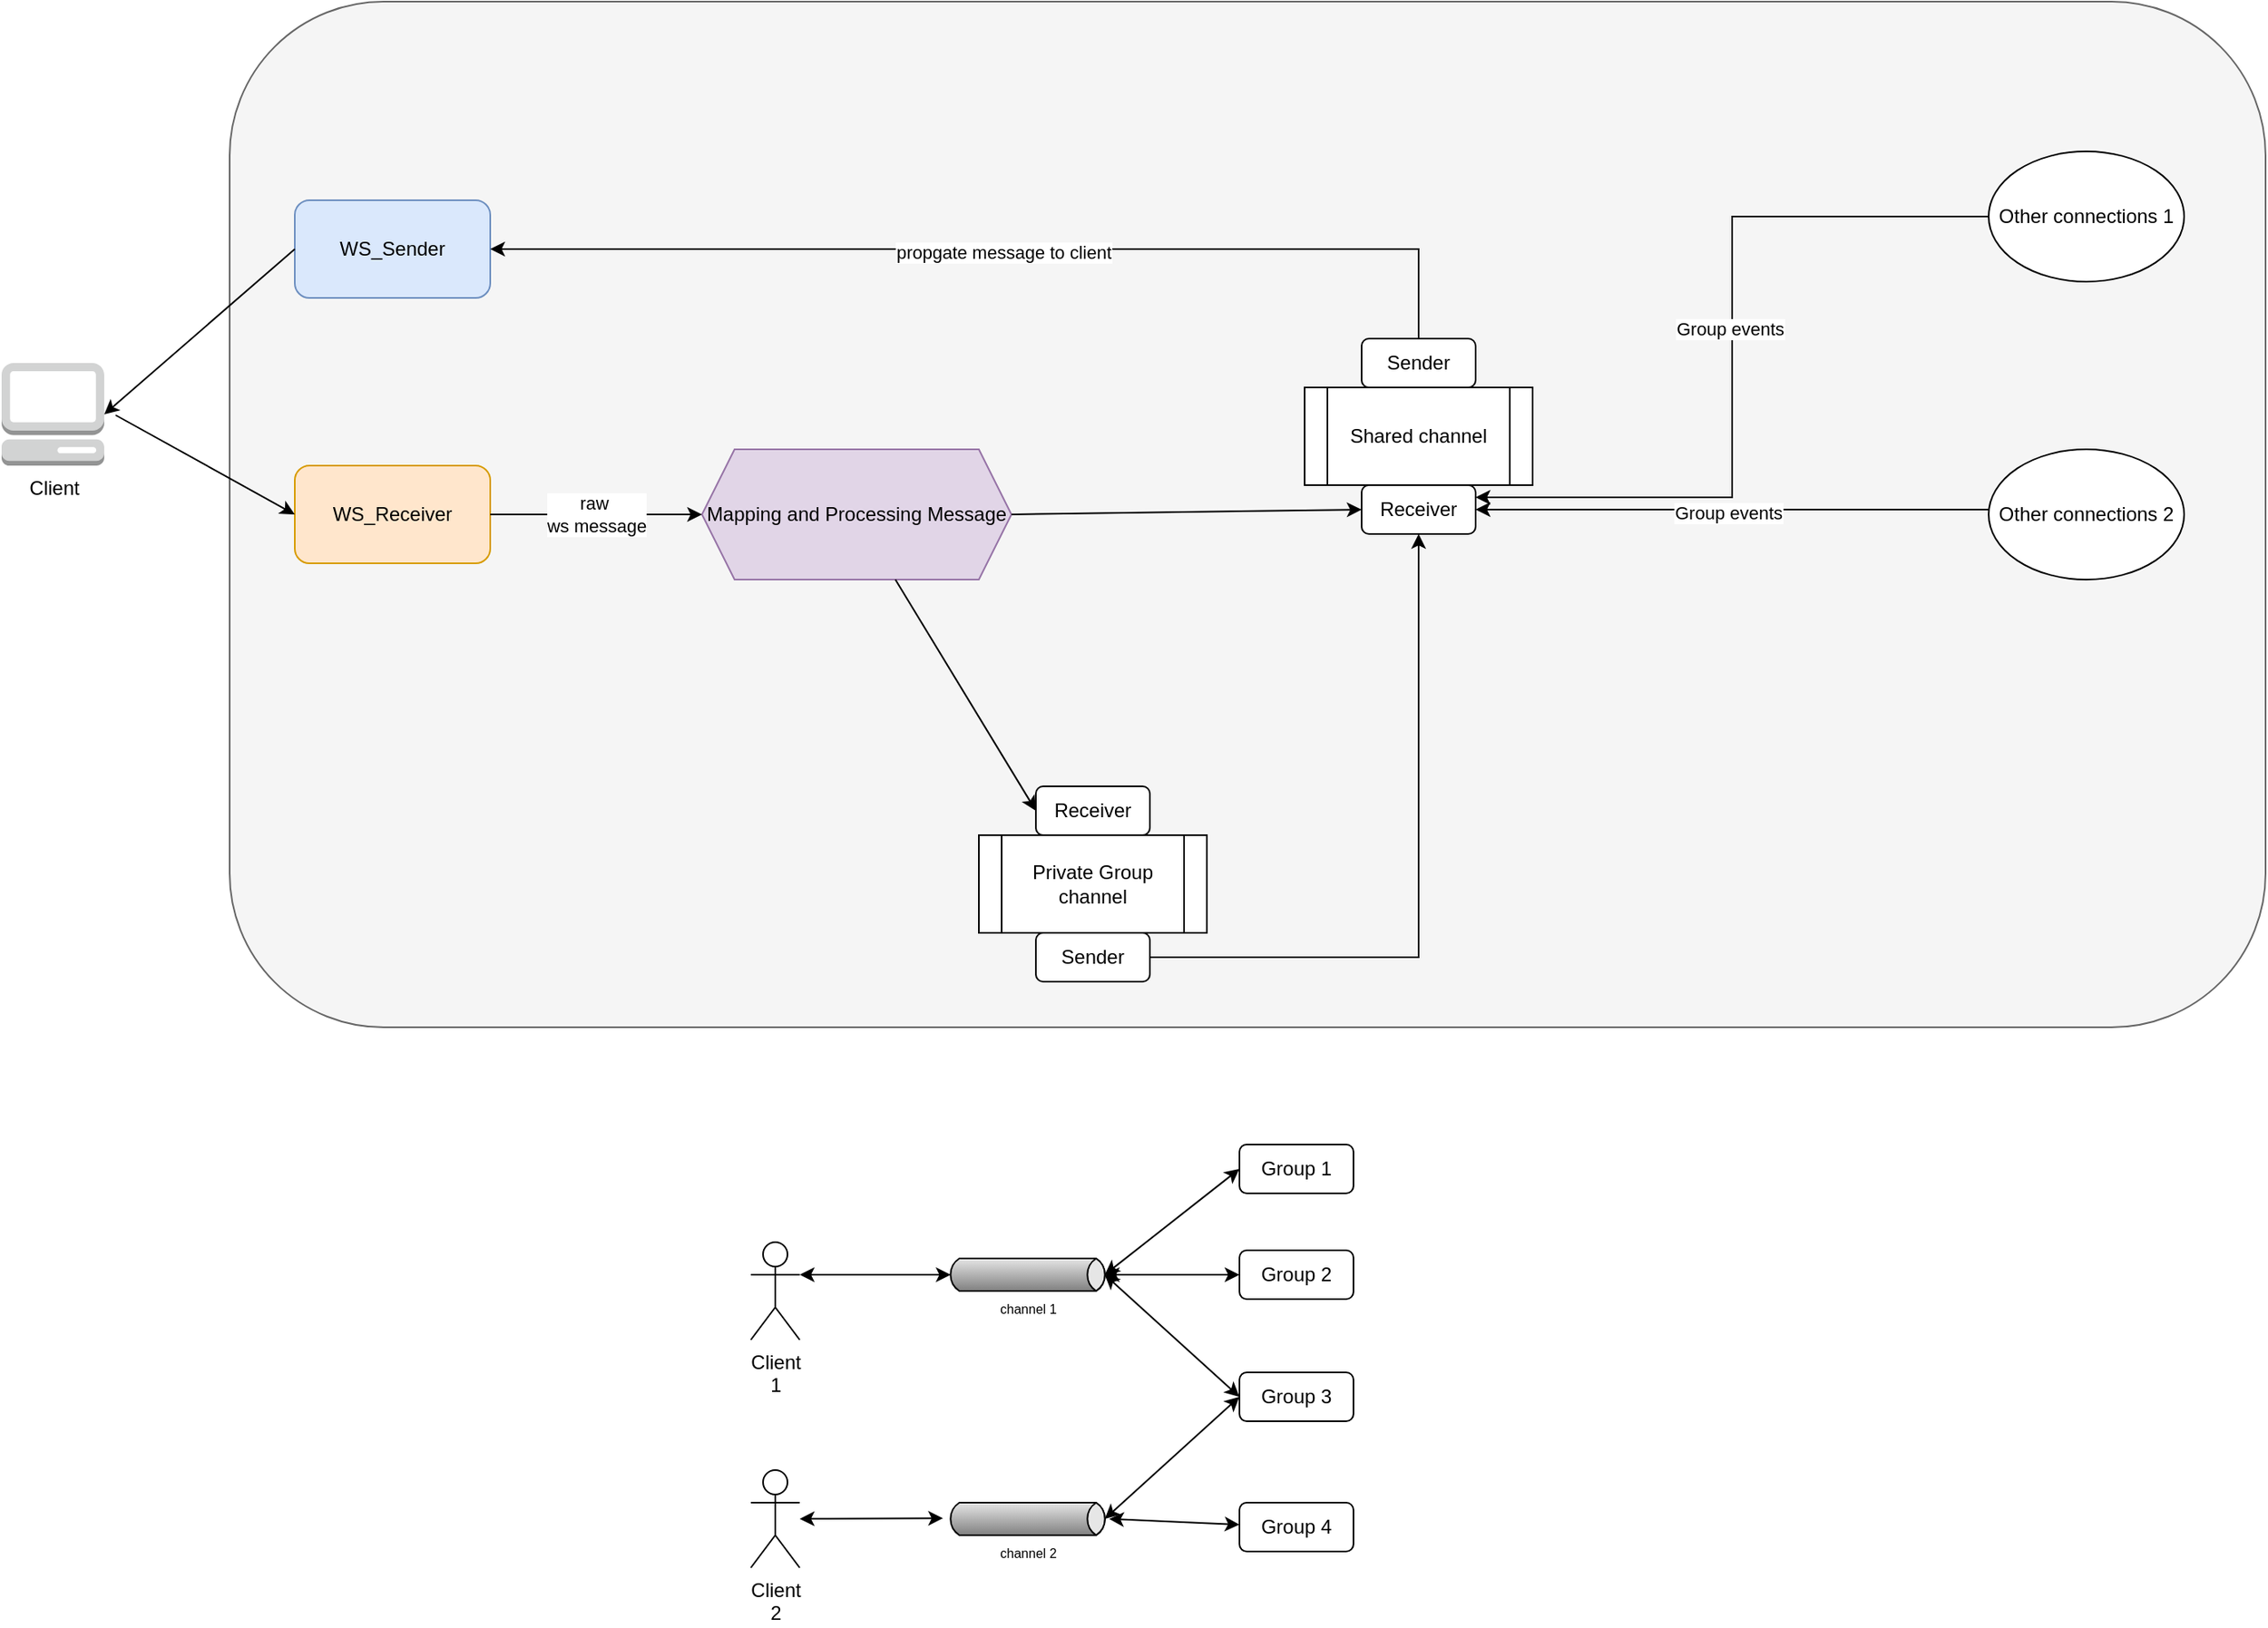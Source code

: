 <mxfile version="24.7.17" pages="2">
  <diagram name="Workflow" id="OCOAhcU6iWzB0mGFEBKq">
    <mxGraphModel dx="1925" dy="684" grid="1" gridSize="10" guides="1" tooltips="1" connect="1" arrows="1" fold="1" page="1" pageScale="1" pageWidth="850" pageHeight="1100" math="0" shadow="0">
      <root>
        <mxCell id="0" />
        <mxCell id="1" parent="0" />
        <mxCell id="kTiz112mWoVxhusgJVTT-13" value="" style="rounded=1;whiteSpace=wrap;html=1;fillColor=#f5f5f5;fontColor=#333333;strokeColor=#666666;" parent="1" vertex="1">
          <mxGeometry x="120" y="8" width="1250" height="630" as="geometry" />
        </mxCell>
        <mxCell id="HN3X1WJZcgesYLYohcyn-1" value="WS_Sender" style="rounded=1;whiteSpace=wrap;html=1;fillColor=#dae8fc;strokeColor=#6c8ebf;" parent="1" vertex="1">
          <mxGeometry x="160" y="130" width="120" height="60" as="geometry" />
        </mxCell>
        <mxCell id="HN3X1WJZcgesYLYohcyn-2" value="WS_Receiver" style="rounded=1;whiteSpace=wrap;html=1;fillColor=#ffe6cc;strokeColor=#d79b00;" parent="1" vertex="1">
          <mxGeometry x="160" y="293" width="120" height="60" as="geometry" />
        </mxCell>
        <mxCell id="HN3X1WJZcgesYLYohcyn-3" value="Client" style="outlineConnect=0;dashed=0;verticalLabelPosition=bottom;verticalAlign=top;align=center;html=1;shape=mxgraph.aws3.management_console;fillColor=#D2D3D3;gradientColor=none;" parent="1" vertex="1">
          <mxGeometry x="-20" y="230" width="63" height="63" as="geometry" />
        </mxCell>
        <mxCell id="HN3X1WJZcgesYLYohcyn-4" value="" style="endArrow=classic;html=1;rounded=0;entryX=0;entryY=0.5;entryDx=0;entryDy=0;" parent="1" target="HN3X1WJZcgesYLYohcyn-2" edge="1">
          <mxGeometry width="50" height="50" relative="1" as="geometry">
            <mxPoint x="50" y="262" as="sourcePoint" />
            <mxPoint x="160" y="170" as="targetPoint" />
          </mxGeometry>
        </mxCell>
        <mxCell id="HN3X1WJZcgesYLYohcyn-5" value="" style="endArrow=classic;html=1;rounded=0;exitX=0;exitY=0.5;exitDx=0;exitDy=0;entryX=1;entryY=0.5;entryDx=0;entryDy=0;entryPerimeter=0;" parent="1" source="HN3X1WJZcgesYLYohcyn-1" target="HN3X1WJZcgesYLYohcyn-3" edge="1">
          <mxGeometry width="50" height="50" relative="1" as="geometry">
            <mxPoint x="90" y="140" as="sourcePoint" />
            <mxPoint x="140" y="90" as="targetPoint" />
          </mxGeometry>
        </mxCell>
        <mxCell id="HN3X1WJZcgesYLYohcyn-7" value="Mapping and Processing Message" style="shape=hexagon;perimeter=hexagonPerimeter2;whiteSpace=wrap;html=1;fixedSize=1;fillColor=#e1d5e7;strokeColor=#9673a6;" parent="1" vertex="1">
          <mxGeometry x="410" y="283" width="190" height="80" as="geometry" />
        </mxCell>
        <mxCell id="HN3X1WJZcgesYLYohcyn-9" value="raw&amp;nbsp;&lt;div&gt;ws message&lt;/div&gt;" style="endArrow=classic;html=1;rounded=0;exitX=1;exitY=0.5;exitDx=0;exitDy=0;entryX=0;entryY=0.5;entryDx=0;entryDy=0;" parent="1" source="HN3X1WJZcgesYLYohcyn-2" target="HN3X1WJZcgesYLYohcyn-7" edge="1">
          <mxGeometry width="50" height="50" relative="1" as="geometry">
            <mxPoint x="380" y="490" as="sourcePoint" />
            <mxPoint x="430" y="440" as="targetPoint" />
          </mxGeometry>
        </mxCell>
        <mxCell id="HN3X1WJZcgesYLYohcyn-19" value="" style="endArrow=classic;html=1;rounded=0;exitX=0.5;exitY=0;exitDx=0;exitDy=0;entryX=1;entryY=0.5;entryDx=0;entryDy=0;" parent="1" source="HN3X1WJZcgesYLYohcyn-29" target="HN3X1WJZcgesYLYohcyn-1" edge="1">
          <mxGeometry width="50" height="50" relative="1" as="geometry">
            <mxPoint x="450" y="170" as="sourcePoint" />
            <mxPoint x="500" y="120" as="targetPoint" />
            <Array as="points">
              <mxPoint x="850" y="160" />
            </Array>
          </mxGeometry>
        </mxCell>
        <mxCell id="HN3X1WJZcgesYLYohcyn-38" value="propgate message to client" style="edgeLabel;html=1;align=center;verticalAlign=middle;resizable=0;points=[];" parent="HN3X1WJZcgesYLYohcyn-19" vertex="1" connectable="0">
          <mxGeometry x="-0.006" y="2" relative="1" as="geometry">
            <mxPoint as="offset" />
          </mxGeometry>
        </mxCell>
        <mxCell id="HN3X1WJZcgesYLYohcyn-28" value="" style="group" parent="1" vertex="1" connectable="0">
          <mxGeometry x="780" y="215" width="140" height="120" as="geometry" />
        </mxCell>
        <mxCell id="HN3X1WJZcgesYLYohcyn-29" value="Sender" style="rounded=1;whiteSpace=wrap;html=1;" parent="HN3X1WJZcgesYLYohcyn-28" vertex="1">
          <mxGeometry x="35" width="70" height="30" as="geometry" />
        </mxCell>
        <mxCell id="HN3X1WJZcgesYLYohcyn-30" value="Shared channel" style="shape=process;whiteSpace=wrap;html=1;backgroundOutline=1;" parent="HN3X1WJZcgesYLYohcyn-28" vertex="1">
          <mxGeometry y="30" width="140" height="60" as="geometry" />
        </mxCell>
        <mxCell id="HN3X1WJZcgesYLYohcyn-31" value="&lt;div&gt;Receiver&lt;/div&gt;" style="rounded=1;whiteSpace=wrap;html=1;" parent="HN3X1WJZcgesYLYohcyn-28" vertex="1">
          <mxGeometry x="35" y="90" width="70" height="30" as="geometry" />
        </mxCell>
        <mxCell id="HN3X1WJZcgesYLYohcyn-33" style="edgeStyle=orthogonalEdgeStyle;rounded=0;orthogonalLoop=1;jettySize=auto;html=1;entryX=1;entryY=0.5;entryDx=0;entryDy=0;" parent="1" source="HN3X1WJZcgesYLYohcyn-32" target="HN3X1WJZcgesYLYohcyn-31" edge="1">
          <mxGeometry relative="1" as="geometry">
            <mxPoint x="1065" y="495" as="targetPoint" />
            <Array as="points">
              <mxPoint x="1170" y="320" />
              <mxPoint x="1170" y="320" />
            </Array>
          </mxGeometry>
        </mxCell>
        <mxCell id="HN3X1WJZcgesYLYohcyn-37" value="Group events" style="edgeLabel;html=1;align=center;verticalAlign=middle;resizable=0;points=[];" parent="HN3X1WJZcgesYLYohcyn-33" vertex="1" connectable="0">
          <mxGeometry x="0.018" y="2" relative="1" as="geometry">
            <mxPoint as="offset" />
          </mxGeometry>
        </mxCell>
        <mxCell id="HN3X1WJZcgesYLYohcyn-32" value="Other connections 2" style="ellipse;whiteSpace=wrap;html=1;" parent="1" vertex="1">
          <mxGeometry x="1200" y="283" width="120" height="80" as="geometry" />
        </mxCell>
        <mxCell id="HN3X1WJZcgesYLYohcyn-36" value="" style="endArrow=classic;html=1;rounded=0;exitX=1;exitY=0.5;exitDx=0;exitDy=0;entryX=0;entryY=0.5;entryDx=0;entryDy=0;" parent="1" source="HN3X1WJZcgesYLYohcyn-7" target="HN3X1WJZcgesYLYohcyn-31" edge="1">
          <mxGeometry width="50" height="50" relative="1" as="geometry">
            <mxPoint x="690" y="460" as="sourcePoint" />
            <mxPoint x="740" y="410" as="targetPoint" />
          </mxGeometry>
        </mxCell>
        <mxCell id="kTiz112mWoVxhusgJVTT-5" value="" style="group" parent="1" vertex="1" connectable="0">
          <mxGeometry x="580" y="490" width="140" height="120" as="geometry" />
        </mxCell>
        <mxCell id="kTiz112mWoVxhusgJVTT-6" value="Receiver" style="rounded=1;whiteSpace=wrap;html=1;" parent="kTiz112mWoVxhusgJVTT-5" vertex="1">
          <mxGeometry x="35" width="70" height="30" as="geometry" />
        </mxCell>
        <mxCell id="kTiz112mWoVxhusgJVTT-7" value="Private Group channel" style="shape=process;whiteSpace=wrap;html=1;backgroundOutline=1;" parent="kTiz112mWoVxhusgJVTT-5" vertex="1">
          <mxGeometry y="30" width="140" height="60" as="geometry" />
        </mxCell>
        <mxCell id="kTiz112mWoVxhusgJVTT-8" value="&lt;div&gt;Sender&lt;/div&gt;" style="rounded=1;whiteSpace=wrap;html=1;" parent="kTiz112mWoVxhusgJVTT-5" vertex="1">
          <mxGeometry x="35" y="90" width="70" height="30" as="geometry" />
        </mxCell>
        <mxCell id="kTiz112mWoVxhusgJVTT-10" value="" style="endArrow=classic;html=1;rounded=0;exitX=0.625;exitY=1;exitDx=0;exitDy=0;entryX=0;entryY=0.5;entryDx=0;entryDy=0;" parent="1" source="HN3X1WJZcgesYLYohcyn-7" target="kTiz112mWoVxhusgJVTT-6" edge="1">
          <mxGeometry width="50" height="50" relative="1" as="geometry">
            <mxPoint x="320" y="570" as="sourcePoint" />
            <mxPoint x="370" y="520" as="targetPoint" />
          </mxGeometry>
        </mxCell>
        <mxCell id="kTiz112mWoVxhusgJVTT-11" value="" style="endArrow=classic;html=1;rounded=0;exitX=1;exitY=0.5;exitDx=0;exitDy=0;entryX=0.5;entryY=1;entryDx=0;entryDy=0;" parent="1" source="kTiz112mWoVxhusgJVTT-8" target="HN3X1WJZcgesYLYohcyn-31" edge="1">
          <mxGeometry width="50" height="50" relative="1" as="geometry">
            <mxPoint x="730" y="470" as="sourcePoint" />
            <mxPoint x="1020" y="130" as="targetPoint" />
            <Array as="points">
              <mxPoint x="850" y="595" />
              <mxPoint x="850" y="370" />
            </Array>
          </mxGeometry>
        </mxCell>
        <mxCell id="VQ0HidRgAtBwc4i37a0D-6" style="edgeStyle=orthogonalEdgeStyle;rounded=0;orthogonalLoop=1;jettySize=auto;html=1;entryX=1;entryY=0.25;entryDx=0;entryDy=0;" parent="1" source="VQ0HidRgAtBwc4i37a0D-5" target="HN3X1WJZcgesYLYohcyn-31" edge="1">
          <mxGeometry relative="1" as="geometry">
            <mxPoint x="1075" y="135" as="targetPoint" />
          </mxGeometry>
        </mxCell>
        <mxCell id="AwrAYRgp1KhIV_xXIwxU-1" value="Group events" style="edgeLabel;html=1;align=center;verticalAlign=middle;resizable=0;points=[];" vertex="1" connectable="0" parent="VQ0HidRgAtBwc4i37a0D-6">
          <mxGeometry x="-0.075" y="-2" relative="1" as="geometry">
            <mxPoint y="1" as="offset" />
          </mxGeometry>
        </mxCell>
        <mxCell id="VQ0HidRgAtBwc4i37a0D-5" value="Other connections 1" style="ellipse;whiteSpace=wrap;html=1;" parent="1" vertex="1">
          <mxGeometry x="1200" y="100" width="120" height="80" as="geometry" />
        </mxCell>
        <mxCell id="slO1_qCO7LyhxxtopOPx-1" value="Client&lt;div&gt;1&lt;/div&gt;" style="shape=umlActor;verticalLabelPosition=bottom;verticalAlign=top;html=1;outlineConnect=0;" parent="1" vertex="1">
          <mxGeometry x="440" y="770" width="30" height="60" as="geometry" />
        </mxCell>
        <mxCell id="slO1_qCO7LyhxxtopOPx-2" value="Group 1" style="rounded=1;whiteSpace=wrap;html=1;" parent="1" vertex="1">
          <mxGeometry x="740" y="710" width="70" height="30" as="geometry" />
        </mxCell>
        <mxCell id="slO1_qCO7LyhxxtopOPx-3" value="Group 2" style="rounded=1;whiteSpace=wrap;html=1;" parent="1" vertex="1">
          <mxGeometry x="740" y="775" width="70" height="30" as="geometry" />
        </mxCell>
        <mxCell id="slO1_qCO7LyhxxtopOPx-4" value="Group 3" style="rounded=1;whiteSpace=wrap;html=1;" parent="1" vertex="1">
          <mxGeometry x="740" y="850" width="70" height="30" as="geometry" />
        </mxCell>
        <mxCell id="slO1_qCO7LyhxxtopOPx-5" value="channel 1" style="strokeWidth=1;outlineConnect=0;dashed=0;align=center;fontSize=8;shape=mxgraph.eip.messageChannel;html=1;verticalLabelPosition=bottom;verticalAlign=top;" parent="1" vertex="1">
          <mxGeometry x="560" y="780" width="100" height="20" as="geometry" />
        </mxCell>
        <mxCell id="slO1_qCO7LyhxxtopOPx-6" value="" style="endArrow=classic;startArrow=classic;html=1;rounded=0;exitX=1;exitY=0.333;exitDx=0;exitDy=0;exitPerimeter=0;entryX=0;entryY=0.5;entryDx=2.7;entryDy=0;entryPerimeter=0;" parent="1" source="slO1_qCO7LyhxxtopOPx-1" target="slO1_qCO7LyhxxtopOPx-5" edge="1">
          <mxGeometry width="50" height="50" relative="1" as="geometry">
            <mxPoint x="540" y="900" as="sourcePoint" />
            <mxPoint x="590" y="850" as="targetPoint" />
          </mxGeometry>
        </mxCell>
        <mxCell id="slO1_qCO7LyhxxtopOPx-7" value="" style="endArrow=classic;startArrow=classic;html=1;rounded=0;entryX=0;entryY=0.5;entryDx=0;entryDy=0;exitX=1;exitY=0.5;exitDx=-2.7;exitDy=0;exitPerimeter=0;" parent="1" source="slO1_qCO7LyhxxtopOPx-5" target="slO1_qCO7LyhxxtopOPx-2" edge="1">
          <mxGeometry width="50" height="50" relative="1" as="geometry">
            <mxPoint x="700" y="820" as="sourcePoint" />
            <mxPoint x="750" y="770" as="targetPoint" />
          </mxGeometry>
        </mxCell>
        <mxCell id="slO1_qCO7LyhxxtopOPx-8" value="" style="endArrow=classic;startArrow=classic;html=1;rounded=0;entryX=0;entryY=0.5;entryDx=0;entryDy=0;exitX=1;exitY=0.5;exitDx=-2.7;exitDy=0;exitPerimeter=0;" parent="1" source="slO1_qCO7LyhxxtopOPx-5" target="slO1_qCO7LyhxxtopOPx-3" edge="1">
          <mxGeometry width="50" height="50" relative="1" as="geometry">
            <mxPoint x="700" y="820" as="sourcePoint" />
            <mxPoint x="750" y="770" as="targetPoint" />
          </mxGeometry>
        </mxCell>
        <mxCell id="slO1_qCO7LyhxxtopOPx-9" value="" style="endArrow=classic;startArrow=classic;html=1;rounded=0;entryX=0;entryY=0.5;entryDx=0;entryDy=0;exitX=1;exitY=0.5;exitDx=-2.7;exitDy=0;exitPerimeter=0;" parent="1" source="slO1_qCO7LyhxxtopOPx-5" target="slO1_qCO7LyhxxtopOPx-4" edge="1">
          <mxGeometry width="50" height="50" relative="1" as="geometry">
            <mxPoint x="700" y="820" as="sourcePoint" />
            <mxPoint x="750" y="770" as="targetPoint" />
          </mxGeometry>
        </mxCell>
        <mxCell id="slO1_qCO7LyhxxtopOPx-10" value="Client&lt;div&gt;2&lt;/div&gt;" style="shape=umlActor;verticalLabelPosition=bottom;verticalAlign=top;html=1;outlineConnect=0;" parent="1" vertex="1">
          <mxGeometry x="440" y="910" width="30" height="60" as="geometry" />
        </mxCell>
        <mxCell id="slO1_qCO7LyhxxtopOPx-11" value="" style="endArrow=classic;startArrow=classic;html=1;rounded=0;entryX=0;entryY=0.5;entryDx=2.7;entryDy=0;entryPerimeter=0;" parent="1" source="slO1_qCO7LyhxxtopOPx-10" edge="1">
          <mxGeometry width="50" height="50" relative="1" as="geometry">
            <mxPoint x="480" y="939.58" as="sourcePoint" />
            <mxPoint x="558" y="939.58" as="targetPoint" />
          </mxGeometry>
        </mxCell>
        <mxCell id="slO1_qCO7LyhxxtopOPx-12" value="channel 2" style="strokeWidth=1;outlineConnect=0;dashed=0;align=center;fontSize=8;shape=mxgraph.eip.messageChannel;html=1;verticalLabelPosition=bottom;verticalAlign=top;" parent="1" vertex="1">
          <mxGeometry x="560" y="930" width="100" height="20" as="geometry" />
        </mxCell>
        <mxCell id="slO1_qCO7LyhxxtopOPx-13" value="Group 4" style="rounded=1;whiteSpace=wrap;html=1;" parent="1" vertex="1">
          <mxGeometry x="740" y="930" width="70" height="30" as="geometry" />
        </mxCell>
        <mxCell id="slO1_qCO7LyhxxtopOPx-14" value="" style="endArrow=classic;startArrow=classic;html=1;rounded=0;entryX=0;entryY=0.5;entryDx=0;entryDy=0;exitX=1;exitY=0.5;exitDx=-2.7;exitDy=0;exitPerimeter=0;" parent="1" source="slO1_qCO7LyhxxtopOPx-12" target="slO1_qCO7LyhxxtopOPx-4" edge="1">
          <mxGeometry width="50" height="50" relative="1" as="geometry">
            <mxPoint x="700" y="820" as="sourcePoint" />
            <mxPoint x="750" y="770" as="targetPoint" />
          </mxGeometry>
        </mxCell>
        <mxCell id="slO1_qCO7LyhxxtopOPx-15" value="" style="endArrow=classic;startArrow=classic;html=1;rounded=0;" parent="1" target="slO1_qCO7LyhxxtopOPx-13" edge="1">
          <mxGeometry width="50" height="50" relative="1" as="geometry">
            <mxPoint x="660" y="940" as="sourcePoint" />
            <mxPoint x="750" y="865" as="targetPoint" />
          </mxGeometry>
        </mxCell>
      </root>
    </mxGraphModel>
  </diagram>
  <diagram id="vkJgFCcT4Cmb6nxcTbiP" name="ExchangeMessages">
    <mxGraphModel dx="1075" dy="684" grid="1" gridSize="10" guides="1" tooltips="1" connect="1" arrows="1" fold="1" page="1" pageScale="1" pageWidth="850" pageHeight="1100" math="0" shadow="0">
      <root>
        <mxCell id="0" />
        <mxCell id="1" parent="0" />
        <mxCell id="85Yy-rrhLVEuEySZLA89-1" value="" style="endArrow=none;html=1;rounded=0;" parent="1" edge="1">
          <mxGeometry width="50" height="50" relative="1" as="geometry">
            <mxPoint x="160" y="560" as="sourcePoint" />
            <mxPoint x="160" y="80" as="targetPoint" />
          </mxGeometry>
        </mxCell>
        <mxCell id="85Yy-rrhLVEuEySZLA89-2" value="Client" style="shape=umlActor;verticalLabelPosition=bottom;verticalAlign=top;html=1;outlineConnect=0;" parent="1" vertex="1">
          <mxGeometry x="150" width="30" height="60" as="geometry" />
        </mxCell>
        <mxCell id="85Yy-rrhLVEuEySZLA89-6" value="" style="endArrow=none;html=1;rounded=0;" parent="1" edge="1">
          <mxGeometry width="50" height="50" relative="1" as="geometry">
            <mxPoint x="560" y="564.167" as="sourcePoint" />
            <mxPoint x="560" y="80" as="targetPoint" />
          </mxGeometry>
        </mxCell>
        <mxCell id="85Yy-rrhLVEuEySZLA89-7" value="Server" style="image;points=[];aspect=fixed;html=1;align=center;shadow=0;dashed=0;image=img/lib/allied_telesis/computer_and_terminals/Server_Desktop.svg;" parent="1" vertex="1">
          <mxGeometry x="540" width="42.6" height="54" as="geometry" />
        </mxCell>
        <mxCell id="85Yy-rrhLVEuEySZLA89-8" value="" style="endArrow=classic;html=1;rounded=0;" parent="1" edge="1">
          <mxGeometry width="50" height="50" relative="1" as="geometry">
            <mxPoint x="160" y="110" as="sourcePoint" />
            <mxPoint x="550" y="110" as="targetPoint" />
          </mxGeometry>
        </mxCell>
        <mxCell id="85Yy-rrhLVEuEySZLA89-9" value="Open a new connection" style="edgeLabel;html=1;align=center;verticalAlign=middle;resizable=0;points=[];" parent="85Yy-rrhLVEuEySZLA89-8" vertex="1" connectable="0">
          <mxGeometry x="-0.031" y="3" relative="1" as="geometry">
            <mxPoint y="1" as="offset" />
          </mxGeometry>
        </mxCell>
        <mxCell id="85Yy-rrhLVEuEySZLA89-10" value="" style="endArrow=classic;html=1;rounded=0;" parent="1" edge="1">
          <mxGeometry width="50" height="50" relative="1" as="geometry">
            <mxPoint x="560" y="150" as="sourcePoint" />
            <mxPoint x="160" y="150" as="targetPoint" />
          </mxGeometry>
        </mxCell>
        <mxCell id="85Yy-rrhLVEuEySZLA89-11" value="Accept new connection" style="edgeLabel;html=1;align=center;verticalAlign=middle;resizable=0;points=[];" parent="85Yy-rrhLVEuEySZLA89-10" vertex="1" connectable="0">
          <mxGeometry x="0.001" y="1" relative="1" as="geometry">
            <mxPoint as="offset" />
          </mxGeometry>
        </mxCell>
        <mxCell id="85Yy-rrhLVEuEySZLA89-12" value="" style="endArrow=classic;html=1;rounded=0;" parent="1" edge="1">
          <mxGeometry width="50" height="50" relative="1" as="geometry">
            <mxPoint x="160" y="190" as="sourcePoint" />
            <mxPoint x="560" y="190" as="targetPoint" />
          </mxGeometry>
        </mxCell>
        <mxCell id="85Yy-rrhLVEuEySZLA89-13" value="Send authentication message" style="edgeLabel;html=1;align=center;verticalAlign=middle;resizable=0;points=[];" parent="85Yy-rrhLVEuEySZLA89-12" vertex="1" connectable="0">
          <mxGeometry x="-0.005" y="1" relative="1" as="geometry">
            <mxPoint as="offset" />
          </mxGeometry>
        </mxCell>
        <mxCell id="85Yy-rrhLVEuEySZLA89-14" value="" style="endArrow=classic;html=1;rounded=0;" parent="1" edge="1">
          <mxGeometry width="50" height="50" relative="1" as="geometry">
            <mxPoint x="560" y="220" as="sourcePoint" />
            <mxPoint x="160" y="220" as="targetPoint" />
          </mxGeometry>
        </mxCell>
        <mxCell id="85Yy-rrhLVEuEySZLA89-15" value="Respond authentication result message" style="edgeLabel;html=1;align=center;verticalAlign=middle;resizable=0;points=[];" parent="85Yy-rrhLVEuEySZLA89-14" vertex="1" connectable="0">
          <mxGeometry x="0.026" y="-3" relative="1" as="geometry">
            <mxPoint y="1" as="offset" />
          </mxGeometry>
        </mxCell>
        <mxCell id="85Yy-rrhLVEuEySZLA89-18" value="" style="endArrow=classic;html=1;rounded=0;" parent="1" edge="1">
          <mxGeometry width="50" height="50" relative="1" as="geometry">
            <mxPoint x="560" y="360" as="sourcePoint" />
            <mxPoint x="160" y="360" as="targetPoint" />
          </mxGeometry>
        </mxCell>
        <mxCell id="85Yy-rrhLVEuEySZLA89-20" value="Repond Receive Message after successfully inserting new message" style="edgeLabel;html=1;align=center;verticalAlign=middle;resizable=0;points=[];" parent="85Yy-rrhLVEuEySZLA89-18" vertex="1" connectable="0">
          <mxGeometry x="0.022" y="4" relative="1" as="geometry">
            <mxPoint as="offset" />
          </mxGeometry>
        </mxCell>
        <mxCell id="85Yy-rrhLVEuEySZLA89-21" value=".............." style="text;html=1;align=center;verticalAlign=middle;resizable=0;points=[];autosize=1;strokeColor=none;fillColor=none;fontSize=29;" parent="1" vertex="1">
          <mxGeometry x="285" y="420" width="140" height="50" as="geometry" />
        </mxCell>
        <mxCell id="85Yy-rrhLVEuEySZLA89-26" value="" style="endArrow=none;dashed=1;html=1;dashPattern=1 3;strokeWidth=2;rounded=0;entryX=1;entryY=0.5;entryDx=0;entryDy=0;entryPerimeter=0;" parent="1" target="85Yy-rrhLVEuEySZLA89-29" edge="1">
          <mxGeometry width="50" height="50" relative="1" as="geometry">
            <mxPoint x="560" y="200" as="sourcePoint" />
            <mxPoint x="660" y="190" as="targetPoint" />
          </mxGeometry>
        </mxCell>
        <mxCell id="85Yy-rrhLVEuEySZLA89-29" value="Validate authentication" style="html=1;shape=mxgraph.infographic.ribbonSimple;notch1=0;notch2=20;align=center;verticalAlign=middle;fontSize=14;fontStyle=0;fillColor=#FFFFFF;whiteSpace=wrap;flipH=1;" parent="1" vertex="1">
          <mxGeometry x="660" y="90" width="160" height="40" as="geometry" />
        </mxCell>
        <mxCell id="85Yy-rrhLVEuEySZLA89-30" value="Store client&#39;s identifer" style="html=1;shape=mxgraph.infographic.ribbonSimple;notch1=0;notch2=20;align=center;verticalAlign=middle;fontSize=14;fontStyle=0;fillColor=#FFFFFF;whiteSpace=wrap;flipH=1;" parent="1" vertex="1">
          <mxGeometry x="660" y="150" width="160" height="40" as="geometry" />
        </mxCell>
        <mxCell id="85Yy-rrhLVEuEySZLA89-32" value="" style="endArrow=none;dashed=1;html=1;dashPattern=1 3;strokeWidth=2;rounded=0;entryX=1;entryY=0.5;entryDx=0;entryDy=0;entryPerimeter=0;" parent="1" target="85Yy-rrhLVEuEySZLA89-30" edge="1">
          <mxGeometry width="50" height="50" relative="1" as="geometry">
            <mxPoint x="560" y="210" as="sourcePoint" />
            <mxPoint x="660" y="190" as="targetPoint" />
          </mxGeometry>
        </mxCell>
        <mxCell id="85Yy-rrhLVEuEySZLA89-37" value="" style="endArrow=none;dashed=1;html=1;dashPattern=1 3;strokeWidth=2;rounded=0;entryX=1;entryY=0.5;entryDx=0;entryDy=0;entryPerimeter=0;" parent="1" target="85Yy-rrhLVEuEySZLA89-38" edge="1">
          <mxGeometry width="50" height="50" relative="1" as="geometry">
            <mxPoint x="560" y="320" as="sourcePoint" />
            <mxPoint x="660" y="310" as="targetPoint" />
          </mxGeometry>
        </mxCell>
        <mxCell id="85Yy-rrhLVEuEySZLA89-38" value="check user join group" style="html=1;shape=mxgraph.infographic.ribbonSimple;notch1=0;notch2=20;align=center;verticalAlign=middle;fontSize=14;fontStyle=0;fillColor=#FFFFFF;whiteSpace=wrap;flipH=1;fontColor=#000000;" parent="1" vertex="1">
          <mxGeometry x="670" y="300" width="160" height="40" as="geometry" />
        </mxCell>
        <mxCell id="0v8FTbeXt9hR_YNMoVWK-3" value="" style="endArrow=classic;html=1;rounded=0;" parent="1" edge="1">
          <mxGeometry width="50" height="50" relative="1" as="geometry">
            <mxPoint x="155" y="290" as="sourcePoint" />
            <mxPoint x="555" y="290" as="targetPoint" />
          </mxGeometry>
        </mxCell>
        <mxCell id="0v8FTbeXt9hR_YNMoVWK-4" value="Send SEND message with (uuid, content, group, id)" style="edgeLabel;html=1;align=center;verticalAlign=middle;resizable=0;points=[];" parent="0v8FTbeXt9hR_YNMoVWK-3" vertex="1" connectable="0">
          <mxGeometry x="-0.005" y="-2" relative="1" as="geometry">
            <mxPoint as="offset" />
          </mxGeometry>
        </mxCell>
      </root>
    </mxGraphModel>
  </diagram>
</mxfile>
